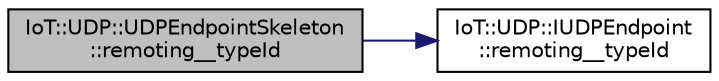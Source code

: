 digraph "IoT::UDP::UDPEndpointSkeleton::remoting__typeId"
{
 // LATEX_PDF_SIZE
  edge [fontname="Helvetica",fontsize="10",labelfontname="Helvetica",labelfontsize="10"];
  node [fontname="Helvetica",fontsize="10",shape=record];
  rankdir="LR";
  Node1 [label="IoT::UDP::UDPEndpointSkeleton\l::remoting__typeId",height=0.2,width=0.4,color="black", fillcolor="grey75", style="filled", fontcolor="black",tooltip="Destroys a UDPEndpointSkeleton."];
  Node1 -> Node2 [color="midnightblue",fontsize="10",style="solid"];
  Node2 [label="IoT::UDP::IUDPEndpoint\l::remoting__typeId",height=0.2,width=0.4,color="black", fillcolor="white", style="filled",URL="$classIoT_1_1UDP_1_1IUDPEndpoint.html#aaaf21f911ab4f68c822f097531b278d1",tooltip=" "];
}
